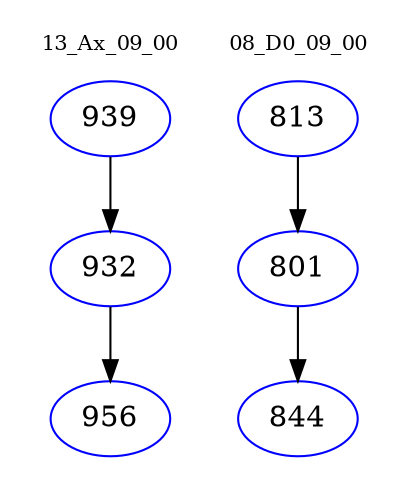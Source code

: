 digraph{
subgraph cluster_0 {
color = white
label = "13_Ax_09_00";
fontsize=10;
T0_939 [label="939", color="blue"]
T0_939 -> T0_932 [color="black"]
T0_932 [label="932", color="blue"]
T0_932 -> T0_956 [color="black"]
T0_956 [label="956", color="blue"]
}
subgraph cluster_1 {
color = white
label = "08_D0_09_00";
fontsize=10;
T1_813 [label="813", color="blue"]
T1_813 -> T1_801 [color="black"]
T1_801 [label="801", color="blue"]
T1_801 -> T1_844 [color="black"]
T1_844 [label="844", color="blue"]
}
}
